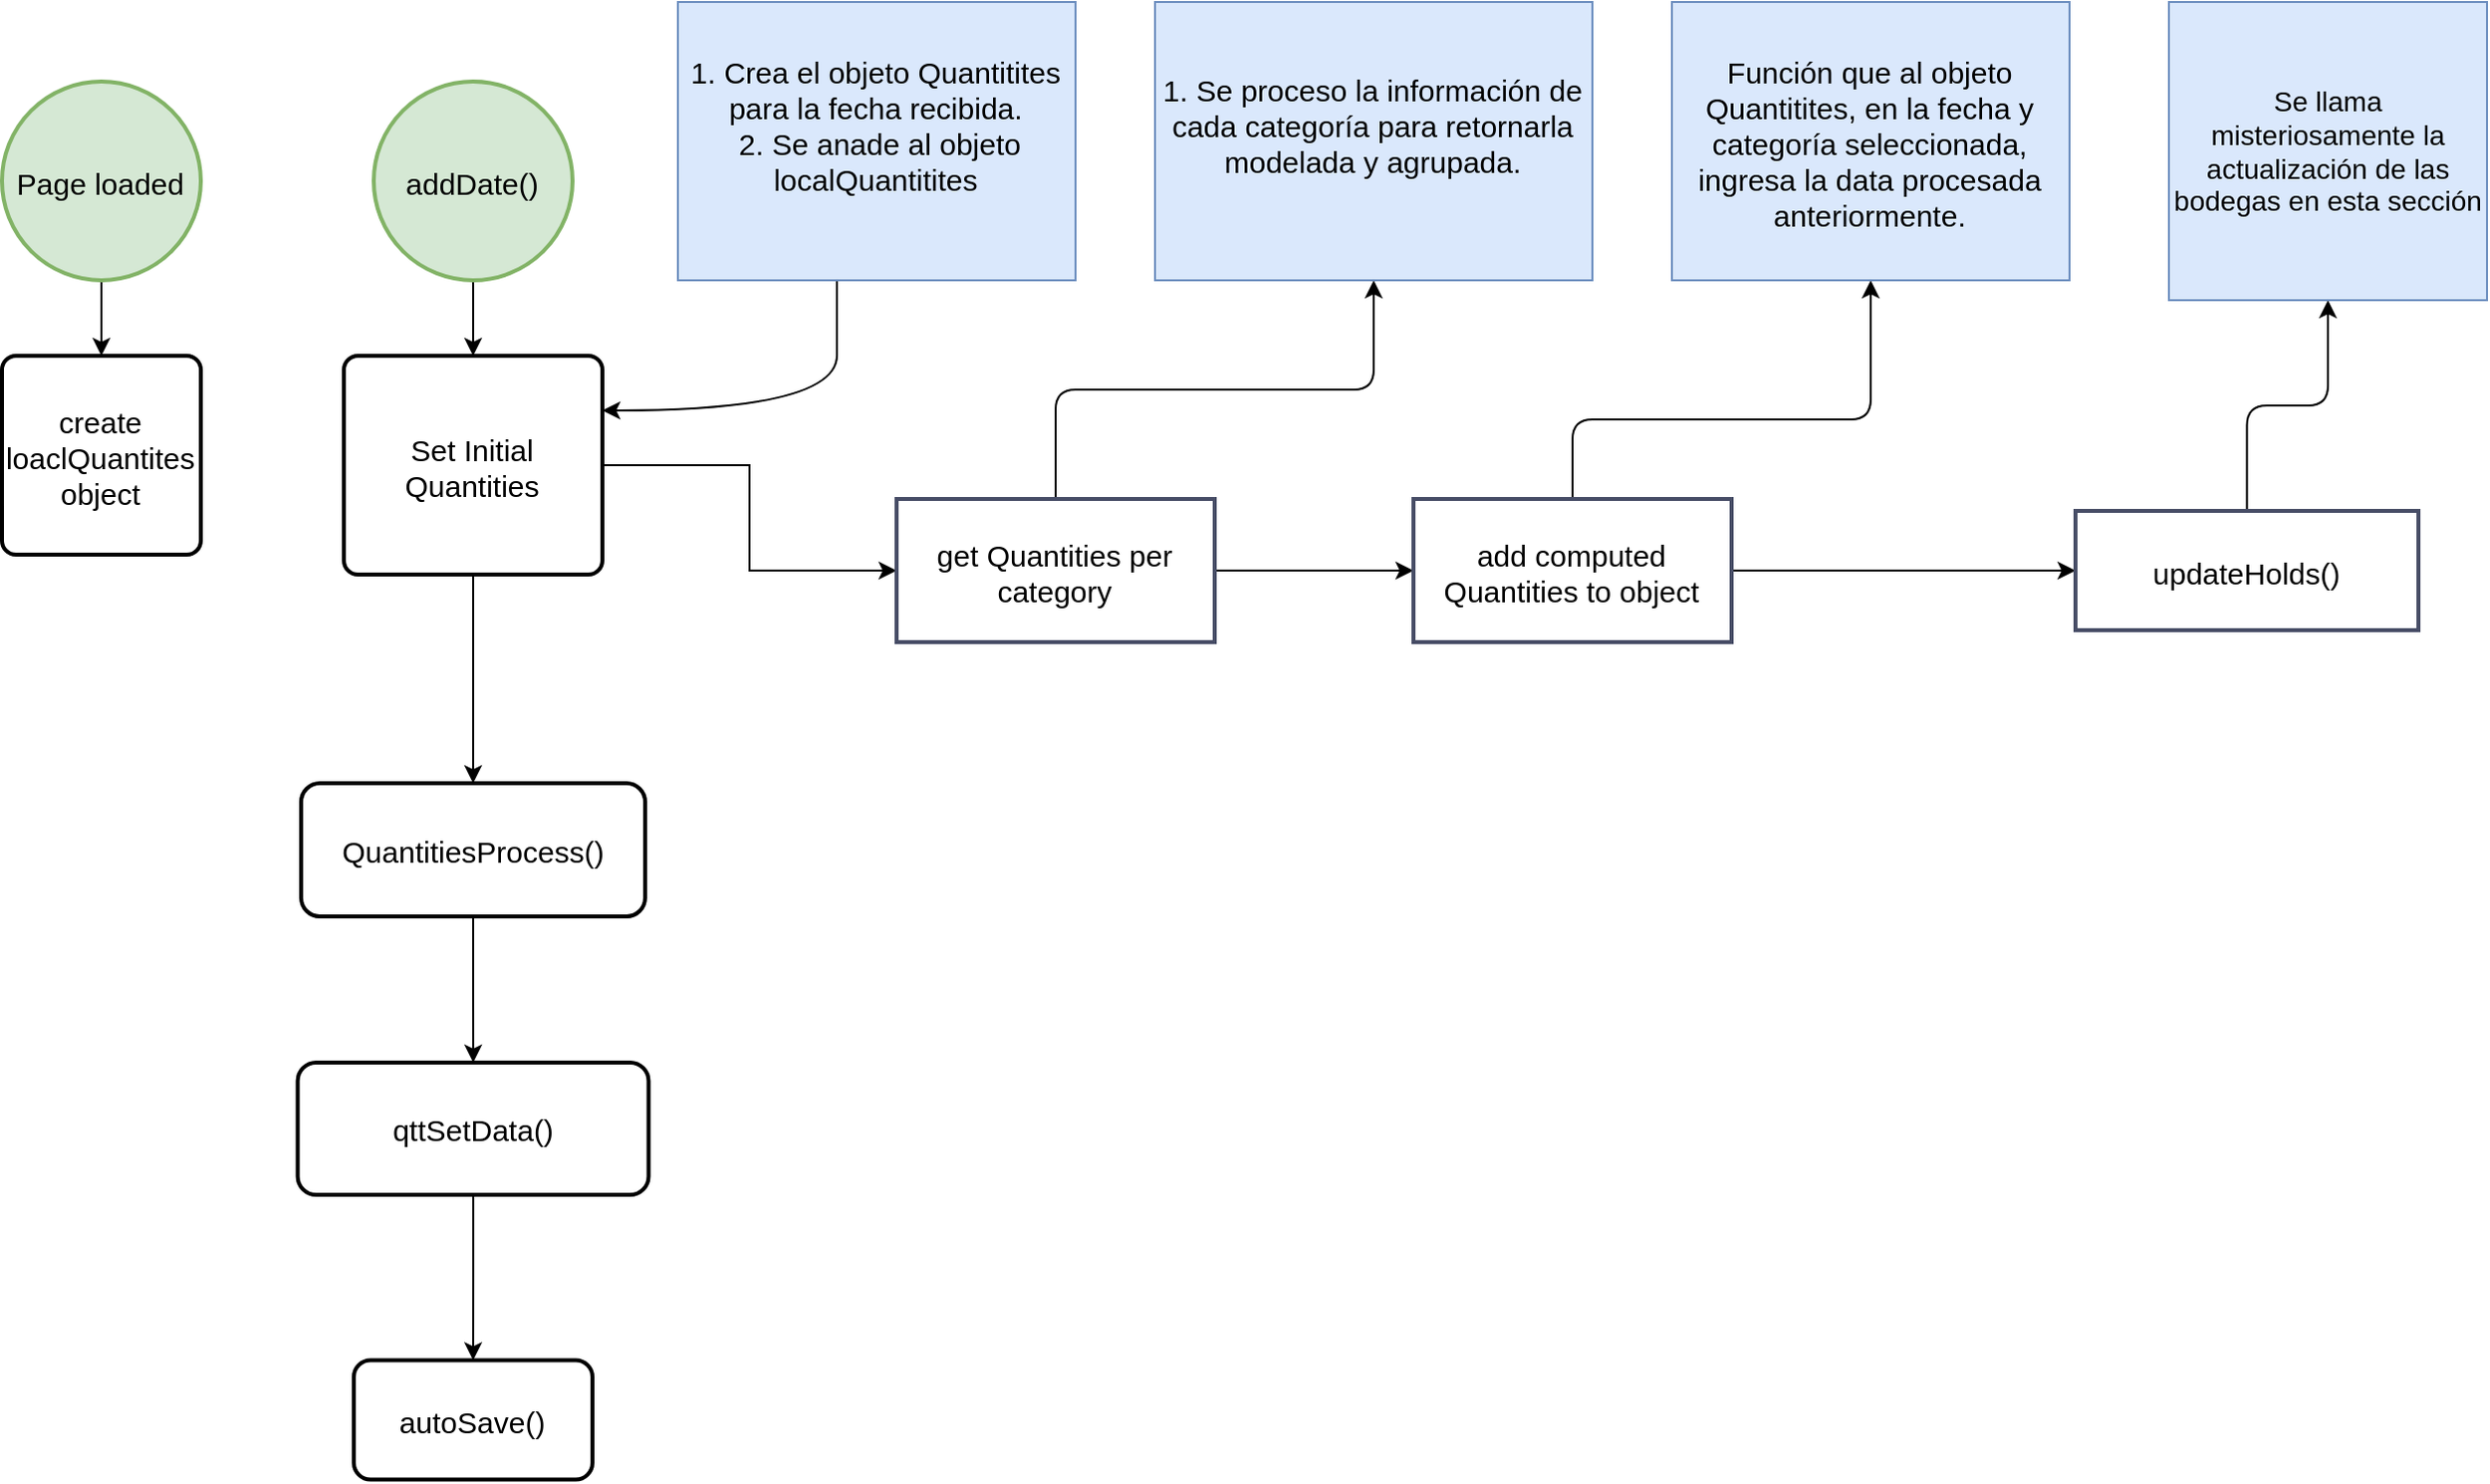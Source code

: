 <mxfile version="22.1.18" type="github">
  <diagram name="Página-1" id="ArsEkwuGPQtcpOPG1bf9">
    <mxGraphModel dx="1109" dy="788" grid="1" gridSize="10" guides="1" tooltips="1" connect="1" arrows="1" fold="1" page="1" pageScale="1" pageWidth="850" pageHeight="1100" math="0" shadow="0">
      <root>
        <mxCell id="0" />
        <mxCell id="1" parent="0" />
        <mxCell id="bBKTdJ-3Wv-lQ62cRmP5-20" value="" style="edgeStyle=orthogonalEdgeStyle;rounded=0;orthogonalLoop=1;jettySize=auto;exitX=1;exitY=0.5;exitDx=0;exitDy=0;fontFamily=Helvetica;fontStyle=0;fontSize=15;labelPosition=center;verticalLabelPosition=middle;align=center;verticalAlign=middle;fontColor=default;labelBackgroundColor=none;labelBorderColor=none;html=1;spacingTop=1;spacing=6;spacingLeft=-1;spacingBottom=0;spacingRight=0;" parent="1" source="bBKTdJ-3Wv-lQ62cRmP5-41" target="bBKTdJ-3Wv-lQ62cRmP5-25" edge="1">
          <mxGeometry relative="1" as="geometry">
            <mxPoint x="450" y="284" as="sourcePoint" />
          </mxGeometry>
        </mxCell>
        <mxCell id="bBKTdJ-3Wv-lQ62cRmP5-24" value="" style="edgeStyle=orthogonalEdgeStyle;rounded=0;orthogonalLoop=1;jettySize=auto;fontFamily=Helvetica;fontStyle=0;fontSize=15;labelPosition=center;verticalLabelPosition=middle;align=center;verticalAlign=middle;fontColor=default;labelBackgroundColor=none;labelBorderColor=none;html=1;spacingTop=1;spacing=6;spacingLeft=-1;spacingBottom=0;spacingRight=0;" parent="1" source="bBKTdJ-3Wv-lQ62cRmP5-25" target="bBKTdJ-3Wv-lQ62cRmP5-26" edge="1">
          <mxGeometry relative="1" as="geometry" />
        </mxCell>
        <mxCell id="bBKTdJ-3Wv-lQ62cRmP5-46" style="edgeStyle=orthogonalEdgeStyle;rounded=1;orthogonalLoop=1;jettySize=auto;html=1;curved=0;exitX=0.5;exitY=0;exitDx=0;exitDy=0;" parent="1" source="bBKTdJ-3Wv-lQ62cRmP5-25" target="bBKTdJ-3Wv-lQ62cRmP5-32" edge="1">
          <mxGeometry relative="1" as="geometry" />
        </mxCell>
        <mxCell id="bBKTdJ-3Wv-lQ62cRmP5-25" value="get Quantities per category" style="fontSize=15;zwfType=basicShape;rounded=0;strokeWidth=2;strokeColor=#474D66;fontFamily=Helvetica;fontStyle=0;labelPosition=center;verticalLabelPosition=middle;align=center;verticalAlign=middle;fontColor=default;labelBackgroundColor=none;labelBorderColor=none;whiteSpace=wrap;html=1;spacingTop=1;spacing=6;spacingLeft=-1;spacingBottom=0;spacingRight=0;" parent="1" vertex="1">
          <mxGeometry x="510" y="280" width="160" height="72" as="geometry" />
        </mxCell>
        <mxCell id="bBKTdJ-3Wv-lQ62cRmP5-47" style="edgeStyle=orthogonalEdgeStyle;rounded=1;orthogonalLoop=1;jettySize=auto;html=1;entryX=0.5;entryY=1;entryDx=0;entryDy=0;curved=0;exitX=0.5;exitY=0;exitDx=0;exitDy=0;" parent="1" source="bBKTdJ-3Wv-lQ62cRmP5-26" target="bBKTdJ-3Wv-lQ62cRmP5-33" edge="1">
          <mxGeometry relative="1" as="geometry">
            <mxPoint x="849.997" y="260" as="sourcePoint" />
            <mxPoint x="999.93" y="150" as="targetPoint" />
            <Array as="points">
              <mxPoint x="850" y="240" />
              <mxPoint x="1000" y="240" />
            </Array>
          </mxGeometry>
        </mxCell>
        <mxCell id="bBKTdJ-3Wv-lQ62cRmP5-53" value="" style="edgeStyle=orthogonalEdgeStyle;rounded=0;orthogonalLoop=1;jettySize=auto;html=1;" parent="1" source="bBKTdJ-3Wv-lQ62cRmP5-26" target="bBKTdJ-3Wv-lQ62cRmP5-52" edge="1">
          <mxGeometry relative="1" as="geometry" />
        </mxCell>
        <mxCell id="bBKTdJ-3Wv-lQ62cRmP5-26" value="add computed Quantities to object" style="fontSize=15;zwfType=basicShape;rounded=0;strokeWidth=2;strokeColor=#474D66;fontFamily=Helvetica;fontStyle=0;labelPosition=center;verticalLabelPosition=middle;align=center;verticalAlign=middle;fontColor=default;labelBackgroundColor=none;labelBorderColor=none;whiteSpace=wrap;html=1;spacingTop=1;spacing=6;spacingLeft=-1;spacingBottom=0;spacingRight=0;" parent="1" vertex="1">
          <mxGeometry x="770" y="280" width="160" height="72" as="geometry" />
        </mxCell>
        <mxCell id="bBKTdJ-3Wv-lQ62cRmP5-45" style="edgeStyle=orthogonalEdgeStyle;rounded=0;orthogonalLoop=1;jettySize=auto;html=1;entryX=1;entryY=0.25;entryDx=0;entryDy=0;curved=1;" parent="1" source="bBKTdJ-3Wv-lQ62cRmP5-31" target="bBKTdJ-3Wv-lQ62cRmP5-41" edge="1">
          <mxGeometry relative="1" as="geometry">
            <Array as="points">
              <mxPoint x="480" y="180" />
              <mxPoint x="480" y="236" />
            </Array>
          </mxGeometry>
        </mxCell>
        <mxCell id="bBKTdJ-3Wv-lQ62cRmP5-31" value="1. Crea el objeto Quantitites para la fecha recibida.&lt;br style=&quot;font-size: 15px;&quot;&gt;&amp;nbsp;2. Se anade al objeto localQuantitites&lt;br style=&quot;font-size: 15px;&quot;&gt;&amp;nbsp;" style="rounded=0;fontFamily=Helvetica;fontStyle=0;fontSize=15;labelPosition=center;verticalLabelPosition=middle;align=center;verticalAlign=middle;labelBackgroundColor=none;labelBorderColor=none;whiteSpace=wrap;html=1;spacingTop=1;spacing=6;spacingLeft=-1;spacingBottom=0;spacingRight=0;fillColor=#dae8fc;strokeColor=#6c8ebf;" parent="1" vertex="1">
          <mxGeometry x="400" y="30" width="200" height="140" as="geometry" />
        </mxCell>
        <mxCell id="bBKTdJ-3Wv-lQ62cRmP5-32" value="1. Se proceso la información de cada categoría para retornarla modelada y agrupada.&lt;br style=&quot;font-size: 15px;&quot;&gt;&amp;nbsp;" style="rounded=0;fontFamily=Helvetica;fontStyle=0;fontSize=15;labelPosition=center;verticalLabelPosition=middle;align=center;verticalAlign=middle;labelBackgroundColor=none;labelBorderColor=none;whiteSpace=wrap;html=1;spacingTop=1;spacing=6;spacingLeft=-1;spacingBottom=0;spacingRight=0;fillColor=#dae8fc;strokeColor=#6c8ebf;" parent="1" vertex="1">
          <mxGeometry x="640" y="30" width="220" height="140" as="geometry" />
        </mxCell>
        <mxCell id="bBKTdJ-3Wv-lQ62cRmP5-33" value="Función que al objeto Quantitites, en la fecha y categoría seleccionada, ingresa la data procesada anteriormente." style="rounded=0;fontFamily=Helvetica;fontStyle=0;fontSize=15;labelPosition=center;verticalLabelPosition=middle;align=center;verticalAlign=middle;labelBackgroundColor=none;labelBorderColor=none;whiteSpace=wrap;html=1;spacingTop=1;spacing=6;spacingLeft=-1;spacingBottom=0;spacingRight=0;fillColor=#dae8fc;strokeColor=#6c8ebf;" parent="1" vertex="1">
          <mxGeometry x="900" y="30" width="200" height="140" as="geometry" />
        </mxCell>
        <mxCell id="bBKTdJ-3Wv-lQ62cRmP5-36" value="" style="edgeStyle=orthogonalEdgeStyle;rounded=0;orthogonalLoop=1;jettySize=auto;fontFamily=Helvetica;fontStyle=0;fontSize=15;labelPosition=center;verticalLabelPosition=middle;align=center;verticalAlign=middle;fontColor=default;labelBackgroundColor=none;labelBorderColor=none;html=1;spacingTop=1;spacing=6;spacingLeft=-1;spacingBottom=0;spacingRight=0;" parent="1" source="bBKTdJ-3Wv-lQ62cRmP5-34" target="bBKTdJ-3Wv-lQ62cRmP5-37" edge="1">
          <mxGeometry relative="1" as="geometry">
            <mxPoint x="110" y="238" as="targetPoint" />
          </mxGeometry>
        </mxCell>
        <mxCell id="bBKTdJ-3Wv-lQ62cRmP5-34" value="Page loaded" style="strokeWidth=2;shape=mxgraph.flowchart.start_2;fillColor=#d5e8d4;strokeColor=#82b366;fontFamily=Helvetica;fontStyle=0;fontSize=15;labelPosition=center;verticalLabelPosition=middle;align=center;verticalAlign=middle;fontColor=default;labelBackgroundColor=none;labelBorderColor=none;whiteSpace=wrap;html=1;spacingTop=1;spacing=6;spacingLeft=-1;spacingBottom=0;spacingRight=0;" parent="1" vertex="1">
          <mxGeometry x="60" y="70" width="100" height="100" as="geometry" />
        </mxCell>
        <mxCell id="bBKTdJ-3Wv-lQ62cRmP5-37" value="create loaclQuantites object" style="rounded=1;absoluteArcSize=1;arcSize=14;strokeWidth=2;fontFamily=Helvetica;fontStyle=0;fontSize=15;labelPosition=center;verticalLabelPosition=middle;align=center;verticalAlign=middle;fontColor=default;labelBackgroundColor=none;labelBorderColor=none;whiteSpace=wrap;html=1;spacingTop=1;spacing=6;spacingLeft=-1;spacingBottom=0;spacingRight=0;" parent="1" vertex="1">
          <mxGeometry x="60" y="208" width="100" height="100" as="geometry" />
        </mxCell>
        <mxCell id="bBKTdJ-3Wv-lQ62cRmP5-42" value="" style="edgeStyle=orthogonalEdgeStyle;rounded=0;orthogonalLoop=1;jettySize=auto;entryX=0.5;entryY=0;entryDx=0;entryDy=0;fontFamily=Helvetica;fontStyle=0;fontSize=15;labelPosition=center;verticalLabelPosition=middle;align=center;verticalAlign=middle;fontColor=default;labelBackgroundColor=none;labelBorderColor=none;html=1;spacingTop=1;spacing=6;spacingLeft=-1;spacingBottom=0;spacingRight=0;" parent="1" source="bBKTdJ-3Wv-lQ62cRmP5-38" target="bBKTdJ-3Wv-lQ62cRmP5-41" edge="1">
          <mxGeometry relative="1" as="geometry" />
        </mxCell>
        <mxCell id="bBKTdJ-3Wv-lQ62cRmP5-38" value="addDate()" style="strokeWidth=2;shape=mxgraph.flowchart.start_2;fillColor=#d5e8d4;strokeColor=#82b366;fontFamily=Helvetica;fontStyle=0;fontSize=15;labelPosition=center;verticalLabelPosition=middle;align=center;verticalAlign=middle;fontColor=default;labelBackgroundColor=none;labelBorderColor=none;whiteSpace=wrap;html=1;spacingTop=1;spacing=6;spacingLeft=-1;spacingBottom=0;spacingRight=0;" parent="1" vertex="1">
          <mxGeometry x="247" y="70" width="100" height="100" as="geometry" />
        </mxCell>
        <mxCell id="bBKTdJ-3Wv-lQ62cRmP5-57" value="" style="edgeStyle=orthogonalEdgeStyle;rounded=0;orthogonalLoop=1;jettySize=auto;html=1;" parent="1" source="bBKTdJ-3Wv-lQ62cRmP5-41" target="bBKTdJ-3Wv-lQ62cRmP5-56" edge="1">
          <mxGeometry relative="1" as="geometry" />
        </mxCell>
        <mxCell id="bBKTdJ-3Wv-lQ62cRmP5-41" value="Set Initial Quantities" style="rounded=1;absoluteArcSize=1;arcSize=14;strokeWidth=2;fontFamily=Helvetica;fontStyle=0;fontSize=15;labelPosition=center;verticalLabelPosition=middle;align=center;verticalAlign=middle;fontColor=default;labelBackgroundColor=none;labelBorderColor=none;whiteSpace=wrap;html=1;spacingTop=1;spacing=6;spacingLeft=-1;spacingBottom=0;spacingRight=0;" parent="1" vertex="1">
          <mxGeometry x="232" y="208" width="130" height="110" as="geometry" />
        </mxCell>
        <mxCell id="bBKTdJ-3Wv-lQ62cRmP5-54" style="edgeStyle=orthogonalEdgeStyle;rounded=1;orthogonalLoop=1;jettySize=auto;html=1;curved=0;" parent="1" source="bBKTdJ-3Wv-lQ62cRmP5-52" target="bBKTdJ-3Wv-lQ62cRmP5-55" edge="1">
          <mxGeometry relative="1" as="geometry">
            <mxPoint x="720" y="710" as="targetPoint" />
          </mxGeometry>
        </mxCell>
        <mxCell id="bBKTdJ-3Wv-lQ62cRmP5-52" value="updateHolds()" style="whiteSpace=wrap;html=1;fontSize=15;strokeColor=#474D66;rounded=0;strokeWidth=2;fontStyle=0;labelBackgroundColor=none;labelBorderColor=none;spacingTop=1;spacing=6;spacingLeft=-1;spacingBottom=0;spacingRight=0;" parent="1" vertex="1">
          <mxGeometry x="1103" y="286" width="172.5" height="60" as="geometry" />
        </mxCell>
        <mxCell id="bBKTdJ-3Wv-lQ62cRmP5-55" value="&lt;font style=&quot;font-size: 14px;&quot;&gt;Se llama misteriosamente la actualización de las bodegas en esta sección&lt;/font&gt;" style="rounded=0;whiteSpace=wrap;html=1;fillColor=#dae8fc;strokeColor=#6c8ebf;" parent="1" vertex="1">
          <mxGeometry x="1150" y="30" width="160" height="150" as="geometry" />
        </mxCell>
        <mxCell id="bBKTdJ-3Wv-lQ62cRmP5-60" value="" style="edgeStyle=orthogonalEdgeStyle;rounded=0;orthogonalLoop=1;jettySize=auto;html=1;" parent="1" source="bBKTdJ-3Wv-lQ62cRmP5-56" target="bBKTdJ-3Wv-lQ62cRmP5-59" edge="1">
          <mxGeometry relative="1" as="geometry" />
        </mxCell>
        <mxCell id="bBKTdJ-3Wv-lQ62cRmP5-56" value="QuantitiesProcess()" style="whiteSpace=wrap;html=1;fontSize=15;rounded=1;arcSize=14;strokeWidth=2;fontStyle=0;labelBackgroundColor=none;labelBorderColor=none;spacingTop=1;spacing=6;spacingLeft=-1;spacingBottom=0;spacingRight=0;" parent="1" vertex="1">
          <mxGeometry x="210.5" y="423" width="173" height="67" as="geometry" />
        </mxCell>
        <mxCell id="bBKTdJ-3Wv-lQ62cRmP5-62" value="" style="edgeStyle=orthogonalEdgeStyle;rounded=0;orthogonalLoop=1;jettySize=auto;html=1;" parent="1" source="bBKTdJ-3Wv-lQ62cRmP5-59" target="bBKTdJ-3Wv-lQ62cRmP5-61" edge="1">
          <mxGeometry relative="1" as="geometry" />
        </mxCell>
        <mxCell id="bBKTdJ-3Wv-lQ62cRmP5-59" value="qttSetData()" style="whiteSpace=wrap;html=1;fontSize=15;rounded=1;arcSize=14;strokeWidth=2;fontStyle=0;labelBackgroundColor=none;labelBorderColor=none;spacingTop=1;spacing=6;spacingLeft=-1;spacingBottom=0;spacingRight=0;" parent="1" vertex="1">
          <mxGeometry x="208.75" y="563.5" width="176.5" height="66.5" as="geometry" />
        </mxCell>
        <mxCell id="bBKTdJ-3Wv-lQ62cRmP5-61" value="autoSave()" style="whiteSpace=wrap;html=1;fontSize=15;rounded=1;arcSize=14;strokeWidth=2;fontStyle=0;labelBackgroundColor=none;labelBorderColor=none;spacingTop=1;spacing=6;spacingLeft=-1;spacingBottom=0;spacingRight=0;" parent="1" vertex="1">
          <mxGeometry x="237" y="713.25" width="120" height="60" as="geometry" />
        </mxCell>
      </root>
    </mxGraphModel>
  </diagram>
</mxfile>

